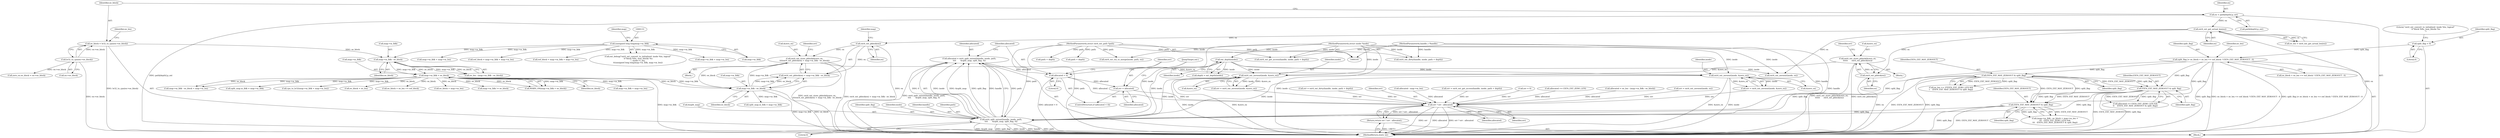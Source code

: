 digraph "0_linux_667eff35a1f56fa74ce98a0c7c29a40adc1ba4e3@API" {
"1000444" [label="(Call,err = allocated)"];
"1000441" [label="(Call,allocated < 0)"];
"1000430" [label="(Call,allocated = ext4_split_extent(handle, inode, path,\n\t\t\t\t       &split_map, split_flag, 0))"];
"1000432" [label="(Call,ext4_split_extent(handle, inode, path,\n\t\t\t\t       &split_map, split_flag, 0))"];
"1000106" [label="(MethodParameterIn,handle_t *handle)"];
"1000334" [label="(Call,ext4_ext_zeroout(inode, &zero_ex))"];
"1000180" [label="(Call,ext_depth(inode))"];
"1000107" [label="(MethodParameterIn,struct inode *inode)"];
"1000321" [label="(Call,ext4_ext_store_pblock(&zero_ex,\n\t\t\t\text4_ext_pblock(ex) + map->m_lblk - ee_block))"];
"1000325" [label="(Call,ext4_ext_pblock(ex))"];
"1000197" [label="(Call,ext4_ext_get_actual_len(ex))"];
"1000182" [label="(Call,ex = path[depth].p_ext)"];
"1000327" [label="(Call,map->m_lblk - ee_block)"];
"1000209" [label="(Call,map->m_lblk < ee_block)"];
"1000203" [label="(Call,map->m_lblk - ee_block)"];
"1000132" [label="(Call,(unsigned long long)map->m_lblk)"];
"1000189" [label="(Call,ee_block = le32_to_cpu(ex->ee_block))"];
"1000191" [label="(Call,le32_to_cpu(ex->ee_block))"];
"1000402" [label="(Call,ext4_ext_zeroout(inode, &zero_ex))"];
"1000395" [label="(Call,ext4_ext_store_pblock(&zero_ex,\n\t\t\t\t\t\t      ext4_ext_pblock(ex)))"];
"1000398" [label="(Call,ext4_ext_pblock(ex))"];
"1000109" [label="(MethodParameterIn,struct ext4_ext_path *path)"];
"1000367" [label="(Call,EXT4_EXT_MAY_ZEROOUT & split_flag)"];
"1000295" [label="(Call,EXT4_EXT_MAY_ZEROOUT & split_flag)"];
"1000231" [label="(Call,EXT4_EXT_MAY_ZEROOUT & split_flag)"];
"1000214" [label="(Call,split_flag |= ee_block + ee_len <= eof_block ? EXT4_EXT_MAY_ZEROOUT : 0)"];
"1000124" [label="(Call,split_flag = 0)"];
"1000449" [label="(Call,err ? err : allocated)"];
"1000448" [label="(Return,return err ? err : allocated;)"];
"1000369" [label="(Identifier,split_flag)"];
"1000325" [label="(Call,ext4_ext_pblock(ex))"];
"1000441" [label="(Call,allocated < 0)"];
"1000298" [label="(Block,)"];
"1000448" [label="(Return,return err ? err : allocated;)"];
"1000227" [label="(Identifier,ee_len)"];
"1000303" [label="(Call,cpu_to_le32(map->m_lblk + map->m_len))"];
"1000368" [label="(Identifier,EXT4_EXT_MAY_ZEROOUT)"];
"1000322" [label="(Call,&zero_ex)"];
"1000209" [label="(Call,map->m_lblk < ee_block)"];
"1000124" [label="(Call,split_flag = 0)"];
"1000235" [label="(Call,err = ext4_ext_zeroout(inode, ex))"];
"1000341" [label="(Call,split_map.m_lblk = map->m_lblk)"];
"1000208" [label="(Call,WARN_ON(map->m_lblk < ee_block))"];
"1000404" [label="(Call,&zero_ex)"];
"1000182" [label="(Call,ex = path[depth].p_ext)"];
"1000190" [label="(Identifier,ee_block)"];
"1000218" [label="(Call,ee_block + ee_len)"];
"1000162" [label="(Call,map->m_lblk + map->m_len)"];
"1000402" [label="(Call,ext4_ext_zeroout(inode, &zero_ex))"];
"1000126" [label="(Literal,0)"];
"1000445" [label="(Identifier,err)"];
"1000138" [label="(Identifier,map)"];
"1000452" [label="(Identifier,allocated)"];
"1000321" [label="(Call,ext4_ext_store_pblock(&zero_ex,\n\t\t\t\text4_ext_pblock(ex) + map->m_lblk - ee_block))"];
"1000169" [label="(Call,eof_block = map->m_lblk + map->m_len)"];
"1000232" [label="(Identifier,EXT4_EXT_MAY_ZEROOUT)"];
"1000160" [label="(Call,eof_block < map->m_lblk + map->m_len)"];
"1000217" [label="(Call,ee_block + ee_len <= eof_block)"];
"1000260" [label="(Call,err = ext4_ext_dirty(handle, inode, path + depth))"];
"1000125" [label="(Identifier,split_flag)"];
"1000245" [label="(Call,ext4_ext_get_access(handle, inode, path + depth))"];
"1000396" [label="(Call,&zero_ex)"];
"1000204" [label="(Call,map->m_lblk)"];
"1000262" [label="(Call,ext4_ext_dirty(handle, inode, path + depth))"];
"1000449" [label="(Call,err ? err : allocated)"];
"1000215" [label="(Identifier,split_flag)"];
"1000127" [label="(Call,ext_debug(\"ext4_ext_convert_to_initialized: inode %lu, logical\"\n \t\t\"block %llu, max_blocks %u\n\", inode->i_ino,\n\t\t(unsigned long long)map->m_lblk, map->m_len))"];
"1000196" [label="(Identifier,ee_len)"];
"1000181" [label="(Identifier,inode)"];
"1000191" [label="(Call,le32_to_cpu(ex->ee_block))"];
"1000296" [label="(Identifier,EXT4_EXT_MAY_ZEROOUT)"];
"1000225" [label="(Call,ee_len <= 2*EXT4_EXT_ZERO_LEN &&\n\t    (EXT4_EXT_MAY_ZEROOUT & split_flag))"];
"1000295" [label="(Call,EXT4_EXT_MAY_ZEROOUT & split_flag)"];
"1000195" [label="(Call,ee_len = ext4_ext_get_actual_len(ex))"];
"1000403" [label="(Identifier,inode)"];
"1000237" [label="(Call,ext4_ext_zeroout(inode, ex))"];
"1000334" [label="(Call,ext4_ext_zeroout(inode, &zero_ex))"];
"1000203" [label="(Call,map->m_lblk - ee_block)"];
"1000377" [label="(Block,)"];
"1000192" [label="(Call,ex->ee_block)"];
"1000444" [label="(Call,err = allocated)"];
"1000436" [label="(Call,&split_map)"];
"1000256" [label="(Call,ext4_ext_try_to_merge(inode, path, ex))"];
"1000171" [label="(Call,map->m_lblk + map->m_len)"];
"1000210" [label="(Call,map->m_lblk)"];
"1000438" [label="(Identifier,split_flag)"];
"1000109" [label="(MethodParameterIn,struct ext4_ext_path *path)"];
"1000450" [label="(Identifier,err)"];
"1000180" [label="(Call,ext_depth(inode))"];
"1000201" [label="(Call,ee_len - (map->m_lblk - ee_block))"];
"1000134" [label="(Call,map->m_lblk)"];
"1000214" [label="(Call,split_flag |= ee_block + ee_len <= eof_block ? EXT4_EXT_MAY_ZEROOUT : 0)"];
"1000442" [label="(Identifier,allocated)"];
"1000332" [label="(Call,err = ext4_ext_zeroout(inode, &zero_ex))"];
"1000316" [label="(Call,allocated - map->m_len)"];
"1000243" [label="(Call,err = ext4_ext_get_access(handle, inode, path + depth))"];
"1000431" [label="(Identifier,allocated)"];
"1000326" [label="(Identifier,ex)"];
"1000248" [label="(Call,path + depth)"];
"1000297" [label="(Identifier,split_flag)"];
"1000120" [label="(Call,err = 0)"];
"1000189" [label="(Call,ee_block = le32_to_cpu(ex->ee_block))"];
"1000198" [label="(Identifier,ex)"];
"1000432" [label="(Call,ext4_split_extent(handle, inode, path,\n\t\t\t\t       &split_map, split_flag, 0))"];
"1000231" [label="(Call,EXT4_EXT_MAY_ZEROOUT & split_flag)"];
"1000361" [label="(Call,ee_block + map->m_len)"];
"1000110" [label="(Block,)"];
"1000327" [label="(Call,map->m_lblk - ee_block)"];
"1000336" [label="(Call,&zero_ex)"];
"1000328" [label="(Call,map->m_lblk)"];
"1000372" [label="(Call,map->m_lblk != ee_block)"];
"1000440" [label="(ControlStructure,if (allocated < 0))"];
"1000434" [label="(Identifier,inode)"];
"1000398" [label="(Call,ext4_ext_pblock(ex))"];
"1000183" [label="(Identifier,ex)"];
"1000451" [label="(Identifier,err)"];
"1000447" [label="(JumpTarget,out:)"];
"1000233" [label="(Identifier,split_flag)"];
"1000453" [label="(MethodReturn,static int)"];
"1000106" [label="(MethodParameterIn,handle_t *handle)"];
"1000401" [label="(Identifier,err)"];
"1000128" [label="(Literal,\"ext4_ext_convert_to_initialized: inode %lu, logical\"\n \t\t\"block %llu, max_blocks %u\n\")"];
"1000292" [label="(Call,allocated <= EXT4_EXT_ZERO_LEN)"];
"1000184" [label="(Call,path[depth].p_ext)"];
"1000333" [label="(Identifier,err)"];
"1000329" [label="(Identifier,map)"];
"1000213" [label="(Identifier,ee_block)"];
"1000443" [label="(Literal,0)"];
"1000355" [label="(Call,(map->m_lblk - ee_block + map->m_len <\n\t\t\t   EXT4_EXT_ZERO_LEN) &&\n\t\t\t   (EXT4_EXT_MAY_ZEROOUT & split_flag))"];
"1000367" [label="(Call,EXT4_EXT_MAY_ZEROOUT & split_flag)"];
"1000433" [label="(Identifier,handle)"];
"1000304" [label="(Call,map->m_lblk + map->m_len)"];
"1000439" [label="(Literal,0)"];
"1000107" [label="(MethodParameterIn,struct inode *inode)"];
"1000216" [label="(Call,ee_block + ee_len <= eof_block ? EXT4_EXT_MAY_ZEROOUT : 0)"];
"1000178" [label="(Call,depth = ext_depth(inode))"];
"1000132" [label="(Call,(unsigned long long)map->m_lblk)"];
"1000446" [label="(Identifier,allocated)"];
"1000199" [label="(Call,allocated = ee_len - (map->m_lblk - ee_block))"];
"1000357" [label="(Call,map->m_lblk - ee_block + map->m_len)"];
"1000399" [label="(Identifier,ex)"];
"1000430" [label="(Call,allocated = ext4_split_extent(handle, inode, path,\n\t\t\t\t       &split_map, split_flag, 0))"];
"1000207" [label="(Identifier,ee_block)"];
"1000291" [label="(Call,allocated <= EXT4_EXT_ZERO_LEN &&\n\t\t    (EXT4_EXT_MAY_ZEROOUT & split_flag))"];
"1000331" [label="(Identifier,ee_block)"];
"1000197" [label="(Call,ext4_ext_get_actual_len(ex))"];
"1000395" [label="(Call,ext4_ext_store_pblock(&zero_ex,\n\t\t\t\t\t\t      ext4_ext_pblock(ex)))"];
"1000378" [label="(Call,zero_ex.ee_block = ex->ee_block)"];
"1000435" [label="(Identifier,path)"];
"1000400" [label="(Call,err = ext4_ext_zeroout(inode, &zero_ex))"];
"1000269" [label="(Call,split_map.m_lblk = map->m_lblk)"];
"1000265" [label="(Call,path + depth)"];
"1000324" [label="(Call,ext4_ext_pblock(ex) + map->m_lblk - ee_block)"];
"1000335" [label="(Identifier,inode)"];
"1000444" -> "1000440"  [label="AST: "];
"1000444" -> "1000446"  [label="CFG: "];
"1000445" -> "1000444"  [label="AST: "];
"1000446" -> "1000444"  [label="AST: "];
"1000447" -> "1000444"  [label="CFG: "];
"1000441" -> "1000444"  [label="DDG: allocated"];
"1000444" -> "1000449"  [label="DDG: err"];
"1000441" -> "1000440"  [label="AST: "];
"1000441" -> "1000443"  [label="CFG: "];
"1000442" -> "1000441"  [label="AST: "];
"1000443" -> "1000441"  [label="AST: "];
"1000445" -> "1000441"  [label="CFG: "];
"1000447" -> "1000441"  [label="CFG: "];
"1000441" -> "1000453"  [label="DDG: allocated < 0"];
"1000430" -> "1000441"  [label="DDG: allocated"];
"1000441" -> "1000449"  [label="DDG: allocated"];
"1000430" -> "1000110"  [label="AST: "];
"1000430" -> "1000432"  [label="CFG: "];
"1000431" -> "1000430"  [label="AST: "];
"1000432" -> "1000430"  [label="AST: "];
"1000442" -> "1000430"  [label="CFG: "];
"1000430" -> "1000453"  [label="DDG: ext4_split_extent(handle, inode, path,\n\t\t\t\t       &split_map, split_flag, 0)"];
"1000432" -> "1000430"  [label="DDG: inode"];
"1000432" -> "1000430"  [label="DDG: &split_map"];
"1000432" -> "1000430"  [label="DDG: handle"];
"1000432" -> "1000430"  [label="DDG: path"];
"1000432" -> "1000430"  [label="DDG: split_flag"];
"1000432" -> "1000430"  [label="DDG: 0"];
"1000432" -> "1000439"  [label="CFG: "];
"1000433" -> "1000432"  [label="AST: "];
"1000434" -> "1000432"  [label="AST: "];
"1000435" -> "1000432"  [label="AST: "];
"1000436" -> "1000432"  [label="AST: "];
"1000438" -> "1000432"  [label="AST: "];
"1000439" -> "1000432"  [label="AST: "];
"1000432" -> "1000453"  [label="DDG: &split_map"];
"1000432" -> "1000453"  [label="DDG: split_flag"];
"1000432" -> "1000453"  [label="DDG: inode"];
"1000432" -> "1000453"  [label="DDG: handle"];
"1000432" -> "1000453"  [label="DDG: path"];
"1000106" -> "1000432"  [label="DDG: handle"];
"1000334" -> "1000432"  [label="DDG: inode"];
"1000180" -> "1000432"  [label="DDG: inode"];
"1000402" -> "1000432"  [label="DDG: inode"];
"1000107" -> "1000432"  [label="DDG: inode"];
"1000109" -> "1000432"  [label="DDG: path"];
"1000367" -> "1000432"  [label="DDG: split_flag"];
"1000231" -> "1000432"  [label="DDG: split_flag"];
"1000295" -> "1000432"  [label="DDG: split_flag"];
"1000214" -> "1000432"  [label="DDG: split_flag"];
"1000106" -> "1000105"  [label="AST: "];
"1000106" -> "1000453"  [label="DDG: handle"];
"1000106" -> "1000245"  [label="DDG: handle"];
"1000106" -> "1000262"  [label="DDG: handle"];
"1000334" -> "1000332"  [label="AST: "];
"1000334" -> "1000336"  [label="CFG: "];
"1000335" -> "1000334"  [label="AST: "];
"1000336" -> "1000334"  [label="AST: "];
"1000332" -> "1000334"  [label="CFG: "];
"1000334" -> "1000453"  [label="DDG: &zero_ex"];
"1000334" -> "1000453"  [label="DDG: inode"];
"1000334" -> "1000332"  [label="DDG: inode"];
"1000334" -> "1000332"  [label="DDG: &zero_ex"];
"1000180" -> "1000334"  [label="DDG: inode"];
"1000107" -> "1000334"  [label="DDG: inode"];
"1000321" -> "1000334"  [label="DDG: &zero_ex"];
"1000180" -> "1000178"  [label="AST: "];
"1000180" -> "1000181"  [label="CFG: "];
"1000181" -> "1000180"  [label="AST: "];
"1000178" -> "1000180"  [label="CFG: "];
"1000180" -> "1000178"  [label="DDG: inode"];
"1000107" -> "1000180"  [label="DDG: inode"];
"1000180" -> "1000237"  [label="DDG: inode"];
"1000180" -> "1000402"  [label="DDG: inode"];
"1000107" -> "1000105"  [label="AST: "];
"1000107" -> "1000453"  [label="DDG: inode"];
"1000107" -> "1000237"  [label="DDG: inode"];
"1000107" -> "1000245"  [label="DDG: inode"];
"1000107" -> "1000256"  [label="DDG: inode"];
"1000107" -> "1000262"  [label="DDG: inode"];
"1000107" -> "1000402"  [label="DDG: inode"];
"1000321" -> "1000298"  [label="AST: "];
"1000321" -> "1000324"  [label="CFG: "];
"1000322" -> "1000321"  [label="AST: "];
"1000324" -> "1000321"  [label="AST: "];
"1000333" -> "1000321"  [label="CFG: "];
"1000321" -> "1000453"  [label="DDG: ext4_ext_pblock(ex) + map->m_lblk - ee_block"];
"1000321" -> "1000453"  [label="DDG: ext4_ext_store_pblock(&zero_ex,\n\t\t\t\text4_ext_pblock(ex) + map->m_lblk - ee_block)"];
"1000325" -> "1000321"  [label="DDG: ex"];
"1000327" -> "1000321"  [label="DDG: map->m_lblk"];
"1000327" -> "1000321"  [label="DDG: ee_block"];
"1000325" -> "1000324"  [label="AST: "];
"1000325" -> "1000326"  [label="CFG: "];
"1000326" -> "1000325"  [label="AST: "];
"1000329" -> "1000325"  [label="CFG: "];
"1000325" -> "1000453"  [label="DDG: ex"];
"1000325" -> "1000324"  [label="DDG: ex"];
"1000197" -> "1000325"  [label="DDG: ex"];
"1000197" -> "1000195"  [label="AST: "];
"1000197" -> "1000198"  [label="CFG: "];
"1000198" -> "1000197"  [label="AST: "];
"1000195" -> "1000197"  [label="CFG: "];
"1000197" -> "1000453"  [label="DDG: ex"];
"1000197" -> "1000195"  [label="DDG: ex"];
"1000182" -> "1000197"  [label="DDG: ex"];
"1000197" -> "1000237"  [label="DDG: ex"];
"1000197" -> "1000398"  [label="DDG: ex"];
"1000182" -> "1000110"  [label="AST: "];
"1000182" -> "1000184"  [label="CFG: "];
"1000183" -> "1000182"  [label="AST: "];
"1000184" -> "1000182"  [label="AST: "];
"1000190" -> "1000182"  [label="CFG: "];
"1000182" -> "1000453"  [label="DDG: path[depth].p_ext"];
"1000327" -> "1000324"  [label="AST: "];
"1000327" -> "1000331"  [label="CFG: "];
"1000328" -> "1000327"  [label="AST: "];
"1000331" -> "1000327"  [label="AST: "];
"1000324" -> "1000327"  [label="CFG: "];
"1000327" -> "1000453"  [label="DDG: ee_block"];
"1000327" -> "1000453"  [label="DDG: map->m_lblk"];
"1000327" -> "1000324"  [label="DDG: map->m_lblk"];
"1000327" -> "1000324"  [label="DDG: ee_block"];
"1000209" -> "1000327"  [label="DDG: map->m_lblk"];
"1000209" -> "1000327"  [label="DDG: ee_block"];
"1000327" -> "1000341"  [label="DDG: map->m_lblk"];
"1000209" -> "1000208"  [label="AST: "];
"1000209" -> "1000213"  [label="CFG: "];
"1000210" -> "1000209"  [label="AST: "];
"1000213" -> "1000209"  [label="AST: "];
"1000208" -> "1000209"  [label="CFG: "];
"1000209" -> "1000453"  [label="DDG: map->m_lblk"];
"1000209" -> "1000208"  [label="DDG: map->m_lblk"];
"1000209" -> "1000208"  [label="DDG: ee_block"];
"1000203" -> "1000209"  [label="DDG: map->m_lblk"];
"1000203" -> "1000209"  [label="DDG: ee_block"];
"1000209" -> "1000217"  [label="DDG: ee_block"];
"1000209" -> "1000218"  [label="DDG: ee_block"];
"1000209" -> "1000269"  [label="DDG: map->m_lblk"];
"1000209" -> "1000303"  [label="DDG: map->m_lblk"];
"1000209" -> "1000304"  [label="DDG: map->m_lblk"];
"1000209" -> "1000357"  [label="DDG: map->m_lblk"];
"1000209" -> "1000357"  [label="DDG: ee_block"];
"1000209" -> "1000361"  [label="DDG: ee_block"];
"1000209" -> "1000372"  [label="DDG: ee_block"];
"1000203" -> "1000201"  [label="AST: "];
"1000203" -> "1000207"  [label="CFG: "];
"1000204" -> "1000203"  [label="AST: "];
"1000207" -> "1000203"  [label="AST: "];
"1000201" -> "1000203"  [label="CFG: "];
"1000203" -> "1000201"  [label="DDG: map->m_lblk"];
"1000203" -> "1000201"  [label="DDG: ee_block"];
"1000132" -> "1000203"  [label="DDG: map->m_lblk"];
"1000189" -> "1000203"  [label="DDG: ee_block"];
"1000132" -> "1000127"  [label="AST: "];
"1000132" -> "1000134"  [label="CFG: "];
"1000133" -> "1000132"  [label="AST: "];
"1000134" -> "1000132"  [label="AST: "];
"1000138" -> "1000132"  [label="CFG: "];
"1000132" -> "1000127"  [label="DDG: map->m_lblk"];
"1000132" -> "1000160"  [label="DDG: map->m_lblk"];
"1000132" -> "1000162"  [label="DDG: map->m_lblk"];
"1000132" -> "1000169"  [label="DDG: map->m_lblk"];
"1000132" -> "1000171"  [label="DDG: map->m_lblk"];
"1000189" -> "1000110"  [label="AST: "];
"1000189" -> "1000191"  [label="CFG: "];
"1000190" -> "1000189"  [label="AST: "];
"1000191" -> "1000189"  [label="AST: "];
"1000196" -> "1000189"  [label="CFG: "];
"1000189" -> "1000453"  [label="DDG: le32_to_cpu(ex->ee_block)"];
"1000191" -> "1000189"  [label="DDG: ex->ee_block"];
"1000191" -> "1000192"  [label="CFG: "];
"1000192" -> "1000191"  [label="AST: "];
"1000191" -> "1000453"  [label="DDG: ex->ee_block"];
"1000191" -> "1000378"  [label="DDG: ex->ee_block"];
"1000402" -> "1000400"  [label="AST: "];
"1000402" -> "1000404"  [label="CFG: "];
"1000403" -> "1000402"  [label="AST: "];
"1000404" -> "1000402"  [label="AST: "];
"1000400" -> "1000402"  [label="CFG: "];
"1000402" -> "1000453"  [label="DDG: &zero_ex"];
"1000402" -> "1000453"  [label="DDG: inode"];
"1000402" -> "1000400"  [label="DDG: inode"];
"1000402" -> "1000400"  [label="DDG: &zero_ex"];
"1000395" -> "1000402"  [label="DDG: &zero_ex"];
"1000395" -> "1000377"  [label="AST: "];
"1000395" -> "1000398"  [label="CFG: "];
"1000396" -> "1000395"  [label="AST: "];
"1000398" -> "1000395"  [label="AST: "];
"1000401" -> "1000395"  [label="CFG: "];
"1000395" -> "1000453"  [label="DDG: ext4_ext_pblock(ex)"];
"1000395" -> "1000453"  [label="DDG: ext4_ext_store_pblock(&zero_ex,\n\t\t\t\t\t\t      ext4_ext_pblock(ex))"];
"1000398" -> "1000395"  [label="DDG: ex"];
"1000398" -> "1000399"  [label="CFG: "];
"1000399" -> "1000398"  [label="AST: "];
"1000398" -> "1000453"  [label="DDG: ex"];
"1000109" -> "1000105"  [label="AST: "];
"1000109" -> "1000453"  [label="DDG: path"];
"1000109" -> "1000245"  [label="DDG: path"];
"1000109" -> "1000248"  [label="DDG: path"];
"1000109" -> "1000256"  [label="DDG: path"];
"1000109" -> "1000262"  [label="DDG: path"];
"1000109" -> "1000265"  [label="DDG: path"];
"1000367" -> "1000355"  [label="AST: "];
"1000367" -> "1000369"  [label="CFG: "];
"1000368" -> "1000367"  [label="AST: "];
"1000369" -> "1000367"  [label="AST: "];
"1000355" -> "1000367"  [label="CFG: "];
"1000367" -> "1000453"  [label="DDG: split_flag"];
"1000367" -> "1000453"  [label="DDG: EXT4_EXT_MAY_ZEROOUT"];
"1000367" -> "1000355"  [label="DDG: EXT4_EXT_MAY_ZEROOUT"];
"1000367" -> "1000355"  [label="DDG: split_flag"];
"1000295" -> "1000367"  [label="DDG: EXT4_EXT_MAY_ZEROOUT"];
"1000295" -> "1000367"  [label="DDG: split_flag"];
"1000231" -> "1000367"  [label="DDG: EXT4_EXT_MAY_ZEROOUT"];
"1000231" -> "1000367"  [label="DDG: split_flag"];
"1000214" -> "1000367"  [label="DDG: split_flag"];
"1000295" -> "1000291"  [label="AST: "];
"1000295" -> "1000297"  [label="CFG: "];
"1000296" -> "1000295"  [label="AST: "];
"1000297" -> "1000295"  [label="AST: "];
"1000291" -> "1000295"  [label="CFG: "];
"1000295" -> "1000453"  [label="DDG: EXT4_EXT_MAY_ZEROOUT"];
"1000295" -> "1000453"  [label="DDG: split_flag"];
"1000295" -> "1000291"  [label="DDG: EXT4_EXT_MAY_ZEROOUT"];
"1000295" -> "1000291"  [label="DDG: split_flag"];
"1000231" -> "1000295"  [label="DDG: EXT4_EXT_MAY_ZEROOUT"];
"1000231" -> "1000295"  [label="DDG: split_flag"];
"1000214" -> "1000295"  [label="DDG: split_flag"];
"1000231" -> "1000225"  [label="AST: "];
"1000231" -> "1000233"  [label="CFG: "];
"1000232" -> "1000231"  [label="AST: "];
"1000233" -> "1000231"  [label="AST: "];
"1000225" -> "1000231"  [label="CFG: "];
"1000231" -> "1000453"  [label="DDG: split_flag"];
"1000231" -> "1000453"  [label="DDG: EXT4_EXT_MAY_ZEROOUT"];
"1000231" -> "1000225"  [label="DDG: EXT4_EXT_MAY_ZEROOUT"];
"1000231" -> "1000225"  [label="DDG: split_flag"];
"1000214" -> "1000231"  [label="DDG: split_flag"];
"1000214" -> "1000110"  [label="AST: "];
"1000214" -> "1000216"  [label="CFG: "];
"1000215" -> "1000214"  [label="AST: "];
"1000216" -> "1000214"  [label="AST: "];
"1000227" -> "1000214"  [label="CFG: "];
"1000214" -> "1000453"  [label="DDG: ee_block + ee_len <= eof_block ? EXT4_EXT_MAY_ZEROOUT : 0"];
"1000214" -> "1000453"  [label="DDG: split_flag |= ee_block + ee_len <= eof_block ? EXT4_EXT_MAY_ZEROOUT : 0"];
"1000214" -> "1000453"  [label="DDG: split_flag"];
"1000124" -> "1000214"  [label="DDG: split_flag"];
"1000124" -> "1000110"  [label="AST: "];
"1000124" -> "1000126"  [label="CFG: "];
"1000125" -> "1000124"  [label="AST: "];
"1000126" -> "1000124"  [label="AST: "];
"1000128" -> "1000124"  [label="CFG: "];
"1000449" -> "1000448"  [label="AST: "];
"1000449" -> "1000451"  [label="CFG: "];
"1000449" -> "1000452"  [label="CFG: "];
"1000450" -> "1000449"  [label="AST: "];
"1000451" -> "1000449"  [label="AST: "];
"1000452" -> "1000449"  [label="AST: "];
"1000448" -> "1000449"  [label="CFG: "];
"1000449" -> "1000453"  [label="DDG: err"];
"1000449" -> "1000453"  [label="DDG: allocated"];
"1000449" -> "1000453"  [label="DDG: err ? err : allocated"];
"1000449" -> "1000448"  [label="DDG: err ? err : allocated"];
"1000332" -> "1000449"  [label="DDG: err"];
"1000235" -> "1000449"  [label="DDG: err"];
"1000400" -> "1000449"  [label="DDG: err"];
"1000120" -> "1000449"  [label="DDG: err"];
"1000243" -> "1000449"  [label="DDG: err"];
"1000260" -> "1000449"  [label="DDG: err"];
"1000316" -> "1000449"  [label="DDG: allocated"];
"1000292" -> "1000449"  [label="DDG: allocated"];
"1000199" -> "1000449"  [label="DDG: allocated"];
"1000448" -> "1000110"  [label="AST: "];
"1000453" -> "1000448"  [label="CFG: "];
"1000448" -> "1000453"  [label="DDG: <RET>"];
}
